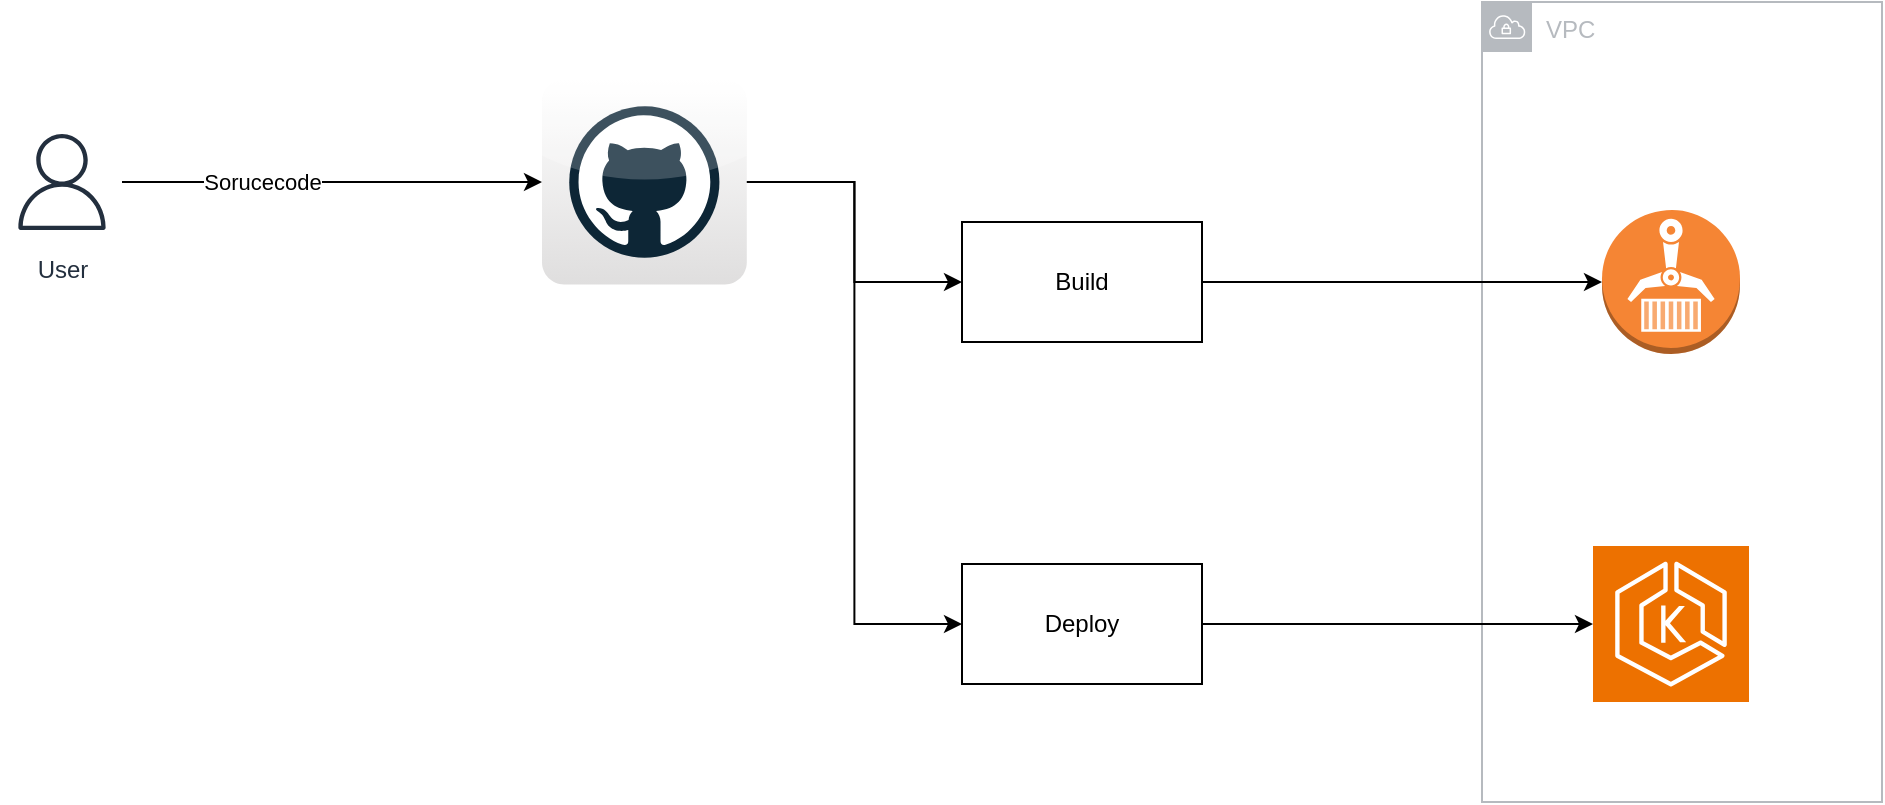 <mxfile version="24.7.17">
  <diagram name="Page-1" id="Ugc3xgycTWf8aTmjeZiq">
    <mxGraphModel dx="2901" dy="1214" grid="1" gridSize="10" guides="1" tooltips="1" connect="1" arrows="1" fold="1" page="1" pageScale="1" pageWidth="827" pageHeight="1169" math="0" shadow="0">
      <root>
        <mxCell id="0" />
        <mxCell id="1" parent="0" />
        <mxCell id="JmF7sgnx8N5SuLSKMq4n-1" value="VPC" style="sketch=0;outlineConnect=0;gradientColor=none;html=1;whiteSpace=wrap;fontSize=12;fontStyle=0;shape=mxgraph.aws4.group;grIcon=mxgraph.aws4.group_vpc;strokeColor=#B6BABF;fillColor=none;verticalAlign=top;align=left;spacingLeft=30;fontColor=#B6BABF;dashed=0;" vertex="1" parent="1">
          <mxGeometry x="160" y="320" width="200" height="400" as="geometry" />
        </mxCell>
        <mxCell id="JmF7sgnx8N5SuLSKMq4n-2" value="" style="sketch=0;points=[[0,0,0],[0.25,0,0],[0.5,0,0],[0.75,0,0],[1,0,0],[0,1,0],[0.25,1,0],[0.5,1,0],[0.75,1,0],[1,1,0],[0,0.25,0],[0,0.5,0],[0,0.75,0],[1,0.25,0],[1,0.5,0],[1,0.75,0]];outlineConnect=0;fontColor=#232F3E;fillColor=#ED7100;strokeColor=#ffffff;dashed=0;verticalLabelPosition=bottom;verticalAlign=top;align=center;html=1;fontSize=12;fontStyle=0;aspect=fixed;shape=mxgraph.aws4.resourceIcon;resIcon=mxgraph.aws4.eks;" vertex="1" parent="1">
          <mxGeometry x="215.5" y="592" width="78" height="78" as="geometry" />
        </mxCell>
        <mxCell id="JmF7sgnx8N5SuLSKMq4n-3" value="" style="outlineConnect=0;dashed=0;verticalLabelPosition=bottom;verticalAlign=top;align=center;html=1;shape=mxgraph.aws3.ecr;fillColor=#F58534;gradientColor=none;" vertex="1" parent="1">
          <mxGeometry x="220" y="424" width="69" height="72" as="geometry" />
        </mxCell>
        <mxCell id="JmF7sgnx8N5SuLSKMq4n-12" style="edgeStyle=orthogonalEdgeStyle;rounded=0;orthogonalLoop=1;jettySize=auto;html=1;entryX=0;entryY=0.5;entryDx=0;entryDy=0;" edge="1" parent="1" source="JmF7sgnx8N5SuLSKMq4n-4" target="JmF7sgnx8N5SuLSKMq4n-9">
          <mxGeometry relative="1" as="geometry" />
        </mxCell>
        <mxCell id="JmF7sgnx8N5SuLSKMq4n-4" value="" style="dashed=0;outlineConnect=0;html=1;align=center;labelPosition=center;verticalLabelPosition=bottom;verticalAlign=top;shape=mxgraph.webicons.github;gradientColor=#DFDEDE" vertex="1" parent="1">
          <mxGeometry x="-310" y="358.8" width="102.4" height="102.4" as="geometry" />
        </mxCell>
        <mxCell id="JmF7sgnx8N5SuLSKMq4n-6" style="edgeStyle=orthogonalEdgeStyle;rounded=0;orthogonalLoop=1;jettySize=auto;html=1;" edge="1" parent="1" source="JmF7sgnx8N5SuLSKMq4n-5" target="JmF7sgnx8N5SuLSKMq4n-4">
          <mxGeometry relative="1" as="geometry" />
        </mxCell>
        <mxCell id="JmF7sgnx8N5SuLSKMq4n-7" value="Sorucecode" style="edgeLabel;html=1;align=center;verticalAlign=middle;resizable=0;points=[];" vertex="1" connectable="0" parent="JmF7sgnx8N5SuLSKMq4n-6">
          <mxGeometry x="-0.589" y="-4" relative="1" as="geometry">
            <mxPoint x="27" y="-4" as="offset" />
          </mxGeometry>
        </mxCell>
        <mxCell id="JmF7sgnx8N5SuLSKMq4n-5" value="User" style="sketch=0;outlineConnect=0;fontColor=#232F3E;gradientColor=none;strokeColor=#232F3E;fillColor=#ffffff;dashed=0;verticalLabelPosition=bottom;verticalAlign=top;align=center;html=1;fontSize=12;fontStyle=0;aspect=fixed;shape=mxgraph.aws4.resourceIcon;resIcon=mxgraph.aws4.user;" vertex="1" parent="1">
          <mxGeometry x="-580" y="380" width="60" height="60" as="geometry" />
        </mxCell>
        <mxCell id="JmF7sgnx8N5SuLSKMq4n-8" style="edgeStyle=orthogonalEdgeStyle;rounded=0;orthogonalLoop=1;jettySize=auto;html=1;entryX=0;entryY=0.5;entryDx=0;entryDy=0;entryPerimeter=0;" edge="1" parent="1" source="JmF7sgnx8N5SuLSKMq4n-10" target="JmF7sgnx8N5SuLSKMq4n-2">
          <mxGeometry relative="1" as="geometry" />
        </mxCell>
        <mxCell id="JmF7sgnx8N5SuLSKMq4n-13" style="edgeStyle=orthogonalEdgeStyle;rounded=0;orthogonalLoop=1;jettySize=auto;html=1;" edge="1" parent="1" source="JmF7sgnx8N5SuLSKMq4n-9" target="JmF7sgnx8N5SuLSKMq4n-3">
          <mxGeometry relative="1" as="geometry" />
        </mxCell>
        <mxCell id="JmF7sgnx8N5SuLSKMq4n-9" value="Build" style="whiteSpace=wrap;html=1;" vertex="1" parent="1">
          <mxGeometry x="-100" y="430" width="120" height="60" as="geometry" />
        </mxCell>
        <mxCell id="JmF7sgnx8N5SuLSKMq4n-11" value="" style="edgeStyle=orthogonalEdgeStyle;rounded=0;orthogonalLoop=1;jettySize=auto;html=1;entryX=0;entryY=0.5;entryDx=0;entryDy=0;entryPerimeter=0;" edge="1" parent="1" source="JmF7sgnx8N5SuLSKMq4n-4" target="JmF7sgnx8N5SuLSKMq4n-10">
          <mxGeometry relative="1" as="geometry">
            <mxPoint x="-218" y="490" as="sourcePoint" />
            <mxPoint x="270" y="499" as="targetPoint" />
          </mxGeometry>
        </mxCell>
        <mxCell id="JmF7sgnx8N5SuLSKMq4n-10" value="Deploy" style="whiteSpace=wrap;html=1;" vertex="1" parent="1">
          <mxGeometry x="-100" y="601" width="120" height="60" as="geometry" />
        </mxCell>
      </root>
    </mxGraphModel>
  </diagram>
</mxfile>
